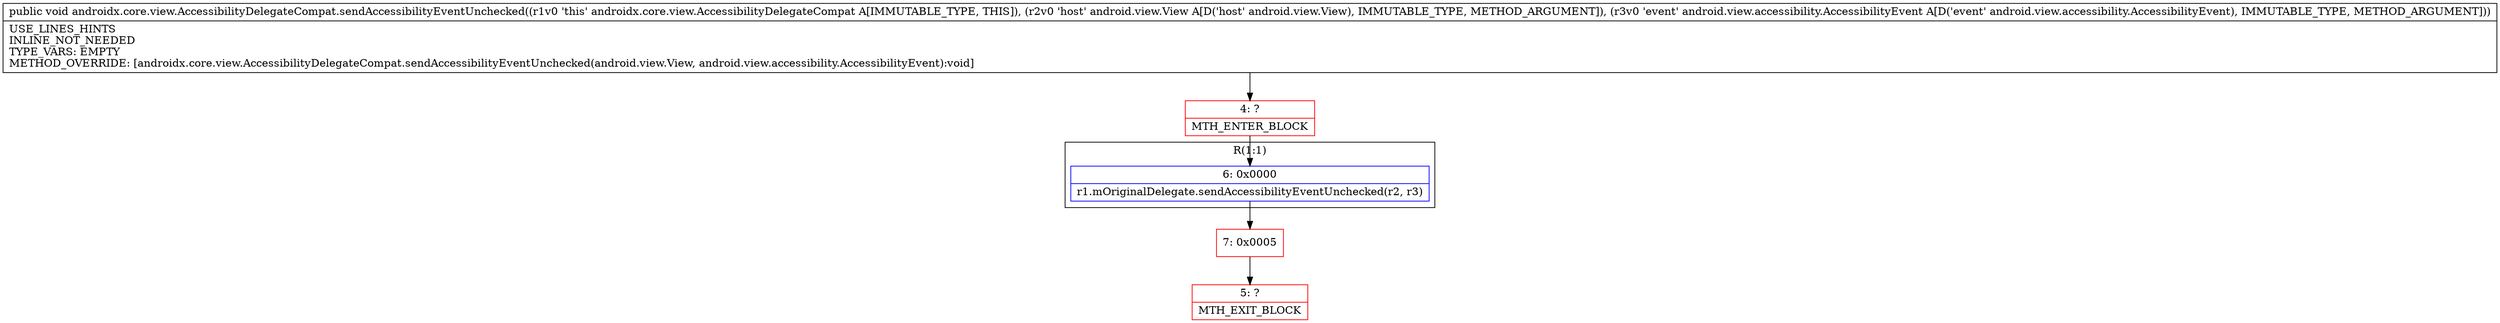 digraph "CFG forandroidx.core.view.AccessibilityDelegateCompat.sendAccessibilityEventUnchecked(Landroid\/view\/View;Landroid\/view\/accessibility\/AccessibilityEvent;)V" {
subgraph cluster_Region_1397365105 {
label = "R(1:1)";
node [shape=record,color=blue];
Node_6 [shape=record,label="{6\:\ 0x0000|r1.mOriginalDelegate.sendAccessibilityEventUnchecked(r2, r3)\l}"];
}
Node_4 [shape=record,color=red,label="{4\:\ ?|MTH_ENTER_BLOCK\l}"];
Node_7 [shape=record,color=red,label="{7\:\ 0x0005}"];
Node_5 [shape=record,color=red,label="{5\:\ ?|MTH_EXIT_BLOCK\l}"];
MethodNode[shape=record,label="{public void androidx.core.view.AccessibilityDelegateCompat.sendAccessibilityEventUnchecked((r1v0 'this' androidx.core.view.AccessibilityDelegateCompat A[IMMUTABLE_TYPE, THIS]), (r2v0 'host' android.view.View A[D('host' android.view.View), IMMUTABLE_TYPE, METHOD_ARGUMENT]), (r3v0 'event' android.view.accessibility.AccessibilityEvent A[D('event' android.view.accessibility.AccessibilityEvent), IMMUTABLE_TYPE, METHOD_ARGUMENT]))  | USE_LINES_HINTS\lINLINE_NOT_NEEDED\lTYPE_VARS: EMPTY\lMETHOD_OVERRIDE: [androidx.core.view.AccessibilityDelegateCompat.sendAccessibilityEventUnchecked(android.view.View, android.view.accessibility.AccessibilityEvent):void]\l}"];
MethodNode -> Node_4;Node_6 -> Node_7;
Node_4 -> Node_6;
Node_7 -> Node_5;
}


